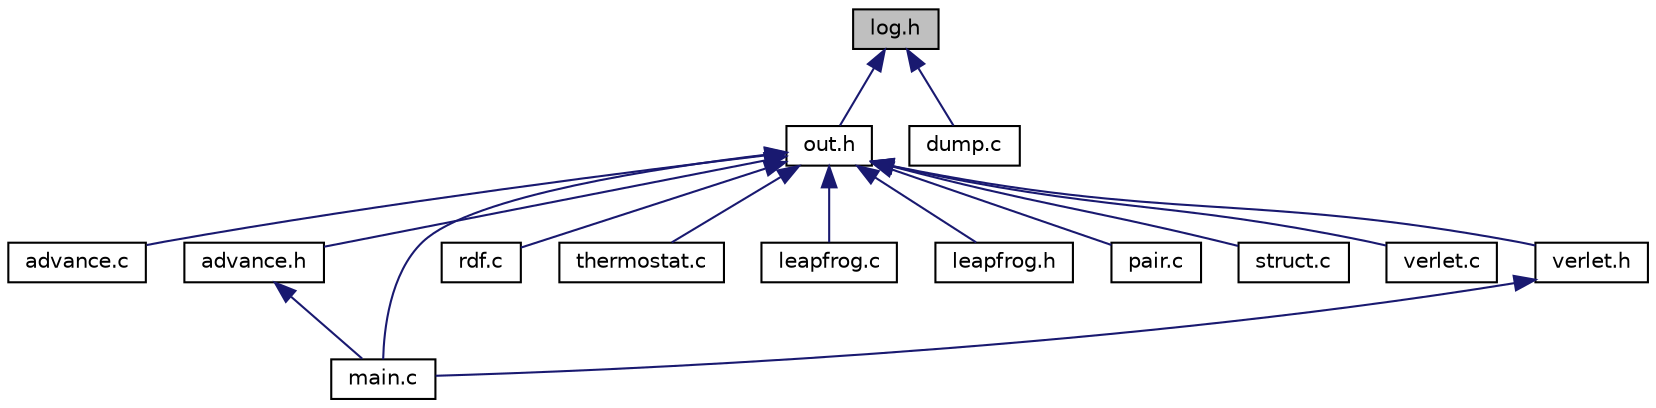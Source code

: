 digraph "log.h"
{
  edge [fontname="Helvetica",fontsize="10",labelfontname="Helvetica",labelfontsize="10"];
  node [fontname="Helvetica",fontsize="10",shape=record];
  Node1 [label="log.h",height=0.2,width=0.4,color="black", fillcolor="grey75", style="filled", fontcolor="black"];
  Node1 -> Node2 [dir="back",color="midnightblue",fontsize="10",style="solid",fontname="Helvetica"];
  Node2 [label="out.h",height=0.2,width=0.4,color="black", fillcolor="white", style="filled",URL="$out_8h.html",tooltip="Output module header: output data with program. "];
  Node2 -> Node3 [dir="back",color="midnightblue",fontsize="10",style="solid",fontname="Helvetica"];
  Node3 [label="advance.c",height=0.2,width=0.4,color="black", fillcolor="white", style="filled",URL="$advance_8c.html",tooltip="Advance module: run advance style modeling. "];
  Node2 -> Node4 [dir="back",color="midnightblue",fontsize="10",style="solid",fontname="Helvetica"];
  Node4 [label="advance.h",height=0.2,width=0.4,color="black", fillcolor="white", style="filled",URL="$advance_8h.html",tooltip="Advance module header: run advance style modeling. "];
  Node4 -> Node5 [dir="back",color="midnightblue",fontsize="10",style="solid",fontname="Helvetica"];
  Node5 [label="main.c",height=0.2,width=0.4,color="black", fillcolor="white", style="filled",URL="$main_8c.html",tooltip="Molecular modeling program. "];
  Node2 -> Node6 [dir="back",color="midnightblue",fontsize="10",style="solid",fontname="Helvetica"];
  Node6 [label="rdf.c",height=0.2,width=0.4,color="black", fillcolor="white", style="filled",URL="$rdf_8c.html",tooltip="Compute radial distribution function module. "];
  Node2 -> Node7 [dir="back",color="midnightblue",fontsize="10",style="solid",fontname="Helvetica"];
  Node7 [label="thermostat.c",height=0.2,width=0.4,color="black", fillcolor="white", style="filled",URL="$thermostat_8c.html",tooltip="Thermostat module. "];
  Node2 -> Node8 [dir="back",color="midnightblue",fontsize="10",style="solid",fontname="Helvetica"];
  Node8 [label="leapfrog.c",height=0.2,width=0.4,color="black", fillcolor="white", style="filled",URL="$leapfrog_8c.html",tooltip="Leap frog module: run leap frog style modeling. "];
  Node2 -> Node9 [dir="back",color="midnightblue",fontsize="10",style="solid",fontname="Helvetica"];
  Node9 [label="leapfrog.h",height=0.2,width=0.4,color="black", fillcolor="white", style="filled",URL="$leapfrog_8h.html",tooltip="Leap frog module header: run leap frog style modeling. "];
  Node2 -> Node10 [dir="back",color="midnightblue",fontsize="10",style="solid",fontname="Helvetica"];
  Node10 [label="pair.c",height=0.2,width=0.4,color="black", fillcolor="white", style="filled",URL="$pair_8c.html",tooltip="Pair module. "];
  Node2 -> Node11 [dir="back",color="midnightblue",fontsize="10",style="solid",fontname="Helvetica"];
  Node11 [label="struct.c",height=0.2,width=0.4,color="black", fillcolor="white", style="filled",URL="$struct_8c.html",tooltip="Implements a system, options and key structures. "];
  Node2 -> Node12 [dir="back",color="midnightblue",fontsize="10",style="solid",fontname="Helvetica"];
  Node12 [label="verlet.c",height=0.2,width=0.4,color="black", fillcolor="white", style="filled",URL="$verlet_8c.html",tooltip="Verlet module: run verlet style modeling. "];
  Node2 -> Node13 [dir="back",color="midnightblue",fontsize="10",style="solid",fontname="Helvetica"];
  Node13 [label="verlet.h",height=0.2,width=0.4,color="black", fillcolor="white", style="filled",URL="$verlet_8h.html",tooltip="Verlet module header: run verlet style modeling. "];
  Node13 -> Node5 [dir="back",color="midnightblue",fontsize="10",style="solid",fontname="Helvetica"];
  Node2 -> Node5 [dir="back",color="midnightblue",fontsize="10",style="solid",fontname="Helvetica"];
  Node1 -> Node14 [dir="back",color="midnightblue",fontsize="10",style="solid",fontname="Helvetica"];
  Node14 [label="dump.c",height=0.2,width=0.4,color="black", fillcolor="white", style="filled",URL="$dump_8c.html",tooltip="Dump module. "];
}
